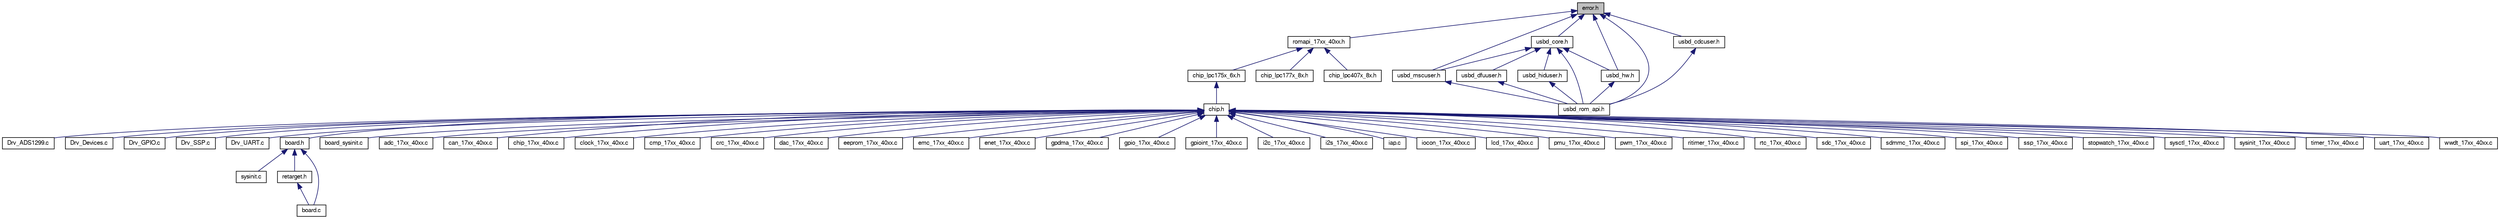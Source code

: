 digraph "error.h"
{
  edge [fontname="FreeSans",fontsize="10",labelfontname="FreeSans",labelfontsize="10"];
  node [fontname="FreeSans",fontsize="10",shape=record];
  Node1 [label="error.h",height=0.2,width=0.4,color="black", fillcolor="grey75", style="filled", fontcolor="black"];
  Node1 -> Node2 [dir="back",color="midnightblue",fontsize="10",style="solid"];
  Node2 [label="romapi_17xx_40xx.h",height=0.2,width=0.4,color="black", fillcolor="white", style="filled",URL="$romapi__17xx__40xx_8h.html"];
  Node2 -> Node3 [dir="back",color="midnightblue",fontsize="10",style="solid"];
  Node3 [label="chip_lpc175x_6x.h",height=0.2,width=0.4,color="black", fillcolor="white", style="filled",URL="$chip__lpc175x__6x_8h.html"];
  Node3 -> Node4 [dir="back",color="midnightblue",fontsize="10",style="solid"];
  Node4 [label="chip.h",height=0.2,width=0.4,color="black", fillcolor="white", style="filled",URL="$chip_8h.html"];
  Node4 -> Node5 [dir="back",color="midnightblue",fontsize="10",style="solid"];
  Node5 [label="Drv_ADS1299.c",height=0.2,width=0.4,color="black", fillcolor="white", style="filled",URL="$Drv__ADS1299_8c.html"];
  Node4 -> Node6 [dir="back",color="midnightblue",fontsize="10",style="solid"];
  Node6 [label="Drv_Devices.c",height=0.2,width=0.4,color="black", fillcolor="white", style="filled",URL="$Drv__Devices_8c.html"];
  Node4 -> Node7 [dir="back",color="midnightblue",fontsize="10",style="solid"];
  Node7 [label="Drv_GPIO.c",height=0.2,width=0.4,color="black", fillcolor="white", style="filled",URL="$Drv__GPIO_8c.html"];
  Node4 -> Node8 [dir="back",color="midnightblue",fontsize="10",style="solid"];
  Node8 [label="Drv_SSP.c",height=0.2,width=0.4,color="black", fillcolor="white", style="filled",URL="$Drv__SSP_8c.html"];
  Node4 -> Node9 [dir="back",color="midnightblue",fontsize="10",style="solid"];
  Node9 [label="Drv_UART.c",height=0.2,width=0.4,color="black", fillcolor="white", style="filled",URL="$Drv__UART_8c.html"];
  Node4 -> Node10 [dir="back",color="midnightblue",fontsize="10",style="solid"];
  Node10 [label="board.h",height=0.2,width=0.4,color="black", fillcolor="white", style="filled",URL="$board_8h.html"];
  Node10 -> Node11 [dir="back",color="midnightblue",fontsize="10",style="solid"];
  Node11 [label="sysinit.c",height=0.2,width=0.4,color="black", fillcolor="white", style="filled",URL="$sysinit_8c.html"];
  Node10 -> Node12 [dir="back",color="midnightblue",fontsize="10",style="solid"];
  Node12 [label="board.c",height=0.2,width=0.4,color="black", fillcolor="white", style="filled",URL="$board_8c.html"];
  Node10 -> Node13 [dir="back",color="midnightblue",fontsize="10",style="solid"];
  Node13 [label="retarget.h",height=0.2,width=0.4,color="black", fillcolor="white", style="filled",URL="$retarget_8h.html"];
  Node13 -> Node12 [dir="back",color="midnightblue",fontsize="10",style="solid"];
  Node4 -> Node14 [dir="back",color="midnightblue",fontsize="10",style="solid"];
  Node14 [label="board_sysinit.c",height=0.2,width=0.4,color="black", fillcolor="white", style="filled",URL="$board__sysinit_8c.html"];
  Node4 -> Node15 [dir="back",color="midnightblue",fontsize="10",style="solid"];
  Node15 [label="adc_17xx_40xx.c",height=0.2,width=0.4,color="black", fillcolor="white", style="filled",URL="$adc__17xx__40xx_8c.html"];
  Node4 -> Node16 [dir="back",color="midnightblue",fontsize="10",style="solid"];
  Node16 [label="can_17xx_40xx.c",height=0.2,width=0.4,color="black", fillcolor="white", style="filled",URL="$can__17xx__40xx_8c.html"];
  Node4 -> Node17 [dir="back",color="midnightblue",fontsize="10",style="solid"];
  Node17 [label="chip_17xx_40xx.c",height=0.2,width=0.4,color="black", fillcolor="white", style="filled",URL="$chip__17xx__40xx_8c.html"];
  Node4 -> Node18 [dir="back",color="midnightblue",fontsize="10",style="solid"];
  Node18 [label="clock_17xx_40xx.c",height=0.2,width=0.4,color="black", fillcolor="white", style="filled",URL="$clock__17xx__40xx_8c.html"];
  Node4 -> Node19 [dir="back",color="midnightblue",fontsize="10",style="solid"];
  Node19 [label="cmp_17xx_40xx.c",height=0.2,width=0.4,color="black", fillcolor="white", style="filled",URL="$cmp__17xx__40xx_8c.html"];
  Node4 -> Node20 [dir="back",color="midnightblue",fontsize="10",style="solid"];
  Node20 [label="crc_17xx_40xx.c",height=0.2,width=0.4,color="black", fillcolor="white", style="filled",URL="$crc__17xx__40xx_8c.html"];
  Node4 -> Node21 [dir="back",color="midnightblue",fontsize="10",style="solid"];
  Node21 [label="dac_17xx_40xx.c",height=0.2,width=0.4,color="black", fillcolor="white", style="filled",URL="$dac__17xx__40xx_8c.html"];
  Node4 -> Node22 [dir="back",color="midnightblue",fontsize="10",style="solid"];
  Node22 [label="eeprom_17xx_40xx.c",height=0.2,width=0.4,color="black", fillcolor="white", style="filled",URL="$eeprom__17xx__40xx_8c.html"];
  Node4 -> Node23 [dir="back",color="midnightblue",fontsize="10",style="solid"];
  Node23 [label="emc_17xx_40xx.c",height=0.2,width=0.4,color="black", fillcolor="white", style="filled",URL="$emc__17xx__40xx_8c.html"];
  Node4 -> Node24 [dir="back",color="midnightblue",fontsize="10",style="solid"];
  Node24 [label="enet_17xx_40xx.c",height=0.2,width=0.4,color="black", fillcolor="white", style="filled",URL="$enet__17xx__40xx_8c.html"];
  Node4 -> Node25 [dir="back",color="midnightblue",fontsize="10",style="solid"];
  Node25 [label="gpdma_17xx_40xx.c",height=0.2,width=0.4,color="black", fillcolor="white", style="filled",URL="$gpdma__17xx__40xx_8c.html"];
  Node4 -> Node26 [dir="back",color="midnightblue",fontsize="10",style="solid"];
  Node26 [label="gpio_17xx_40xx.c",height=0.2,width=0.4,color="black", fillcolor="white", style="filled",URL="$gpio__17xx__40xx_8c.html"];
  Node4 -> Node27 [dir="back",color="midnightblue",fontsize="10",style="solid"];
  Node27 [label="gpioint_17xx_40xx.c",height=0.2,width=0.4,color="black", fillcolor="white", style="filled",URL="$gpioint__17xx__40xx_8c.html"];
  Node4 -> Node28 [dir="back",color="midnightblue",fontsize="10",style="solid"];
  Node28 [label="i2c_17xx_40xx.c",height=0.2,width=0.4,color="black", fillcolor="white", style="filled",URL="$i2c__17xx__40xx_8c.html"];
  Node4 -> Node29 [dir="back",color="midnightblue",fontsize="10",style="solid"];
  Node29 [label="i2s_17xx_40xx.c",height=0.2,width=0.4,color="black", fillcolor="white", style="filled",URL="$i2s__17xx__40xx_8c.html"];
  Node4 -> Node30 [dir="back",color="midnightblue",fontsize="10",style="solid"];
  Node30 [label="iap.c",height=0.2,width=0.4,color="black", fillcolor="white", style="filled",URL="$iap_8c.html"];
  Node4 -> Node31 [dir="back",color="midnightblue",fontsize="10",style="solid"];
  Node31 [label="iocon_17xx_40xx.c",height=0.2,width=0.4,color="black", fillcolor="white", style="filled",URL="$iocon__17xx__40xx_8c.html"];
  Node4 -> Node32 [dir="back",color="midnightblue",fontsize="10",style="solid"];
  Node32 [label="lcd_17xx_40xx.c",height=0.2,width=0.4,color="black", fillcolor="white", style="filled",URL="$lcd__17xx__40xx_8c.html"];
  Node4 -> Node33 [dir="back",color="midnightblue",fontsize="10",style="solid"];
  Node33 [label="pmu_17xx_40xx.c",height=0.2,width=0.4,color="black", fillcolor="white", style="filled",URL="$pmu__17xx__40xx_8c.html"];
  Node4 -> Node34 [dir="back",color="midnightblue",fontsize="10",style="solid"];
  Node34 [label="pwm_17xx_40xx.c",height=0.2,width=0.4,color="black", fillcolor="white", style="filled",URL="$pwm__17xx__40xx_8c.html"];
  Node4 -> Node35 [dir="back",color="midnightblue",fontsize="10",style="solid"];
  Node35 [label="ritimer_17xx_40xx.c",height=0.2,width=0.4,color="black", fillcolor="white", style="filled",URL="$ritimer__17xx__40xx_8c.html"];
  Node4 -> Node36 [dir="back",color="midnightblue",fontsize="10",style="solid"];
  Node36 [label="rtc_17xx_40xx.c",height=0.2,width=0.4,color="black", fillcolor="white", style="filled",URL="$rtc__17xx__40xx_8c.html"];
  Node4 -> Node37 [dir="back",color="midnightblue",fontsize="10",style="solid"];
  Node37 [label="sdc_17xx_40xx.c",height=0.2,width=0.4,color="black", fillcolor="white", style="filled",URL="$sdc__17xx__40xx_8c.html"];
  Node4 -> Node38 [dir="back",color="midnightblue",fontsize="10",style="solid"];
  Node38 [label="sdmmc_17xx_40xx.c",height=0.2,width=0.4,color="black", fillcolor="white", style="filled",URL="$sdmmc__17xx__40xx_8c.html"];
  Node4 -> Node39 [dir="back",color="midnightblue",fontsize="10",style="solid"];
  Node39 [label="spi_17xx_40xx.c",height=0.2,width=0.4,color="black", fillcolor="white", style="filled",URL="$spi__17xx__40xx_8c.html"];
  Node4 -> Node40 [dir="back",color="midnightblue",fontsize="10",style="solid"];
  Node40 [label="ssp_17xx_40xx.c",height=0.2,width=0.4,color="black", fillcolor="white", style="filled",URL="$ssp__17xx__40xx_8c.html"];
  Node4 -> Node41 [dir="back",color="midnightblue",fontsize="10",style="solid"];
  Node41 [label="stopwatch_17xx_40xx.c",height=0.2,width=0.4,color="black", fillcolor="white", style="filled",URL="$stopwatch__17xx__40xx_8c.html"];
  Node4 -> Node42 [dir="back",color="midnightblue",fontsize="10",style="solid"];
  Node42 [label="sysctl_17xx_40xx.c",height=0.2,width=0.4,color="black", fillcolor="white", style="filled",URL="$sysctl__17xx__40xx_8c.html"];
  Node4 -> Node43 [dir="back",color="midnightblue",fontsize="10",style="solid"];
  Node43 [label="sysinit_17xx_40xx.c",height=0.2,width=0.4,color="black", fillcolor="white", style="filled",URL="$sysinit__17xx__40xx_8c.html"];
  Node4 -> Node44 [dir="back",color="midnightblue",fontsize="10",style="solid"];
  Node44 [label="timer_17xx_40xx.c",height=0.2,width=0.4,color="black", fillcolor="white", style="filled",URL="$timer__17xx__40xx_8c.html"];
  Node4 -> Node45 [dir="back",color="midnightblue",fontsize="10",style="solid"];
  Node45 [label="uart_17xx_40xx.c",height=0.2,width=0.4,color="black", fillcolor="white", style="filled",URL="$uart__17xx__40xx_8c.html"];
  Node4 -> Node46 [dir="back",color="midnightblue",fontsize="10",style="solid"];
  Node46 [label="wwdt_17xx_40xx.c",height=0.2,width=0.4,color="black", fillcolor="white", style="filled",URL="$wwdt__17xx__40xx_8c.html"];
  Node2 -> Node47 [dir="back",color="midnightblue",fontsize="10",style="solid"];
  Node47 [label="chip_lpc177x_8x.h",height=0.2,width=0.4,color="black", fillcolor="white", style="filled",URL="$chip__lpc177x__8x_8h.html"];
  Node2 -> Node48 [dir="back",color="midnightblue",fontsize="10",style="solid"];
  Node48 [label="chip_lpc407x_8x.h",height=0.2,width=0.4,color="black", fillcolor="white", style="filled",URL="$chip__lpc407x__8x_8h.html"];
  Node1 -> Node49 [dir="back",color="midnightblue",fontsize="10",style="solid"];
  Node49 [label="usbd_cdcuser.h",height=0.2,width=0.4,color="black", fillcolor="white", style="filled",URL="$usbd__cdcuser_8h.html",tooltip="Communication Device Class (CDC) API structures and function prototypes. "];
  Node49 -> Node50 [dir="back",color="midnightblue",fontsize="10",style="solid"];
  Node50 [label="usbd_rom_api.h",height=0.2,width=0.4,color="black", fillcolor="white", style="filled",URL="$usbd__rom__api_8h.html",tooltip="ROM API for USB device stack. "];
  Node1 -> Node51 [dir="back",color="midnightblue",fontsize="10",style="solid"];
  Node51 [label="usbd_core.h",height=0.2,width=0.4,color="black", fillcolor="white", style="filled",URL="$usbd__core_8h.html",tooltip="ROM API for USB device stack. "];
  Node51 -> Node52 [dir="back",color="midnightblue",fontsize="10",style="solid"];
  Node52 [label="usbd_dfuuser.h",height=0.2,width=0.4,color="black", fillcolor="white", style="filled",URL="$usbd__dfuuser_8h.html",tooltip="Device Firmware Upgrade (DFU) API structures and function prototypes. "];
  Node52 -> Node50 [dir="back",color="midnightblue",fontsize="10",style="solid"];
  Node51 -> Node53 [dir="back",color="midnightblue",fontsize="10",style="solid"];
  Node53 [label="usbd_hiduser.h",height=0.2,width=0.4,color="black", fillcolor="white", style="filled",URL="$usbd__hiduser_8h.html",tooltip="Human Interface Device (HID) API structures and function prototypes. "];
  Node53 -> Node50 [dir="back",color="midnightblue",fontsize="10",style="solid"];
  Node51 -> Node54 [dir="back",color="midnightblue",fontsize="10",style="solid"];
  Node54 [label="usbd_hw.h",height=0.2,width=0.4,color="black", fillcolor="white", style="filled",URL="$usbd__hw_8h.html",tooltip="USB Hardware Function prototypes. "];
  Node54 -> Node50 [dir="back",color="midnightblue",fontsize="10",style="solid"];
  Node51 -> Node55 [dir="back",color="midnightblue",fontsize="10",style="solid"];
  Node55 [label="usbd_mscuser.h",height=0.2,width=0.4,color="black", fillcolor="white", style="filled",URL="$usbd__mscuser_8h.html",tooltip="Mass Storage Class (MSC) API structures and function prototypes. "];
  Node55 -> Node50 [dir="back",color="midnightblue",fontsize="10",style="solid"];
  Node51 -> Node50 [dir="back",color="midnightblue",fontsize="10",style="solid"];
  Node1 -> Node54 [dir="back",color="midnightblue",fontsize="10",style="solid"];
  Node1 -> Node55 [dir="back",color="midnightblue",fontsize="10",style="solid"];
  Node1 -> Node50 [dir="back",color="midnightblue",fontsize="10",style="solid"];
}
